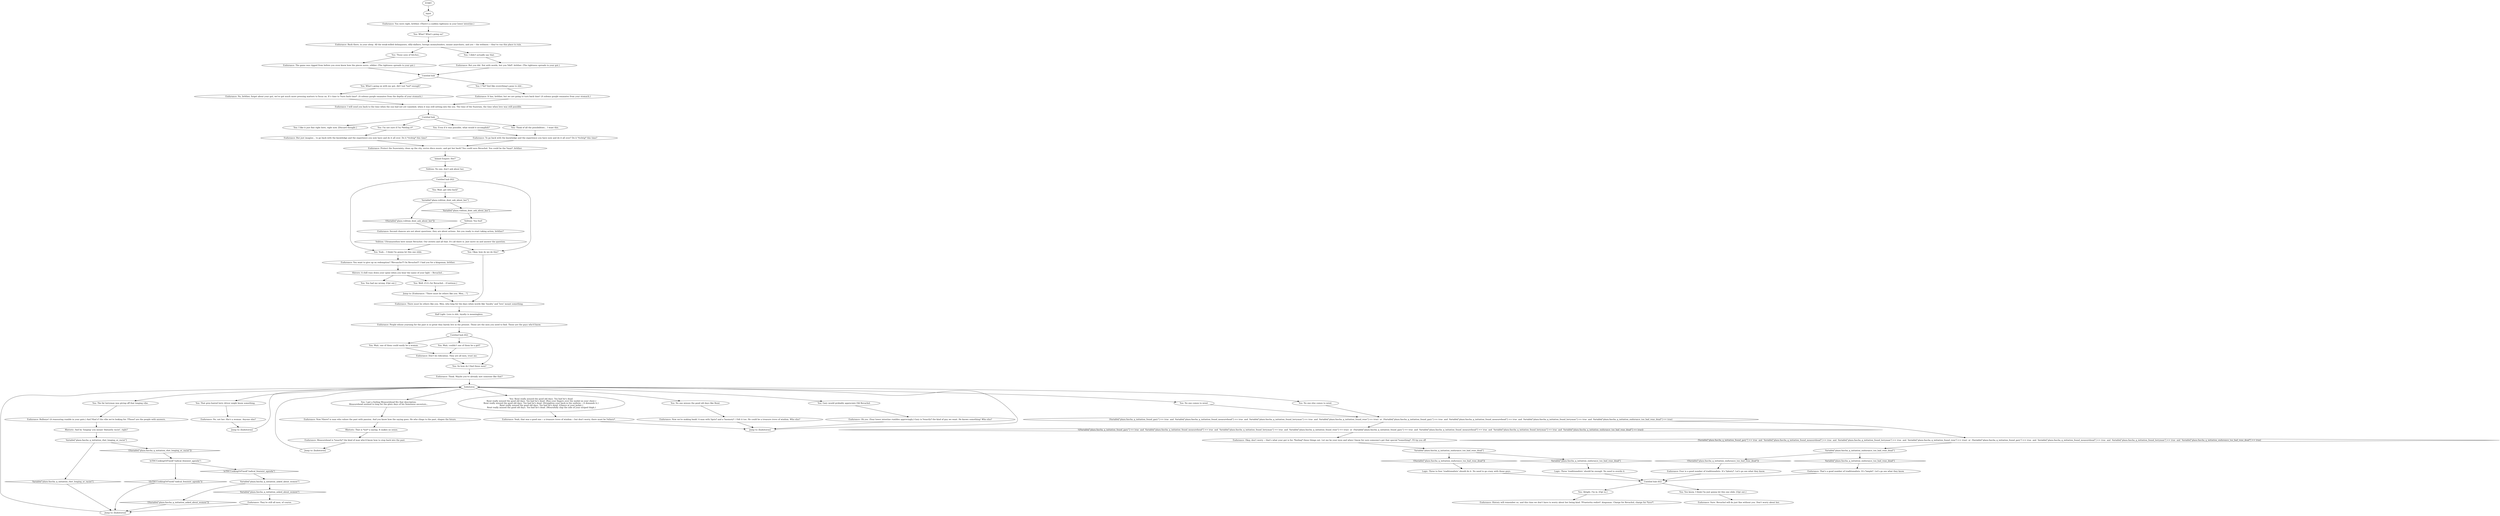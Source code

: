# WHIRLING F2 ORB / Faschist Quest Initiation
# Endurance urges you to find a way to turn back time -- in the name of Revachol, in the name of love.
# ==================================================
digraph G {
	  0 [label="START"];
	  1 [label="input"];
	  2 [label="Endurance: Back there, in your sleep. All the weak-willed delinquents, dilly-dalliers, foreign moneylenders, insane anarchists, and yes -- the wöömen -- they've run this place to ruin."];
	  3 [label="You: I like it just fine right here, right now. [Discard thought.]"];
	  4 [label="Endurance: Protect the Suzerainty, clean up the city, revive disco music, and get her back? You could save Revachol. You could be the *man*, bröther."];
	  5 [label="Untitled hub (02)"];
	  6 [label="Half Light: Love is shit, loyalty is meaningless."];
	  7 [label="You: So how do I find these men?"];
	  8 [label="You: No one comes to mind."];
	  9 [label="Endurance: Yeah, that was a good one -- a treasure trove of wisdom -- but don't worry, there must be *others*."];
	  10 [label="Logic: Three 'traditionalists' should be enough. No need to overdo it."];
	  11 [label="Jump to: [Endurance: \"There must be others like you. Men,...\"]"];
	  12 [label="Endurance: No, not her. She's a woman. Anyone else?"];
	  13 [label="Jump to: [hubotoron]"];
	  14 [label="Endurance: But just imagine... to go back with the knowledge and the experience you now have and do it all over. Do it *richtig* this time?"];
	  15 [label="Untitled hub (02)"];
	  16 [label="You: You know, I think I'm just gonna let this one slide. [Opt out.]"];
	  17 [label="Jump to: [hubotoron]"];
	  18 [label="You: I *do* feel like everything's gone to shit..."];
	  19 [label="Variable[\"plaza.fascha_q_initiation_endurance_too_bad_rene_dead\"]"];
	  20 [label="Variable[\"plaza.fascha_q_initiation_endurance_too_bad_rene_dead\"]", shape=diamond];
	  21 [label="!(Variable[\"plaza.fascha_q_initiation_endurance_too_bad_rene_dead\"])", shape=diamond];
	  22 [label="You: Those sons of bitches..."];
	  23 [label="Endurance: The game was rigged from before you even knew how the pieces move, söldier. (The tightness spreads to your gut.)"];
	  24 [label="Inland Empire: Her?"];
	  25 [label="You: Okay, how do we do this?"];
	  26 [label="Endurance: You want to give up on redemption? *Revanche?* On Revachol?! I had you for a kingsman, bröther."];
	  27 [label="Endurance: Now *there* is man who values the past with passion. And you know how the saying goes: He who clings to the past, shapes the future."];
	  28 [label="Endurance: That's a good number of traditionalists. It's *ample*. Let's go see what they know."];
	  29 [label="Variable[\"plaza.fascha_q_initiation_rhet_longing_or_racist\"]"];
	  30 [label="Variable[\"plaza.fascha_q_initiation_rhet_longing_or_racist\"]", shape=diamond];
	  31 [label="!(Variable[\"plaza.fascha_q_initiation_rhet_longing_or_racist\"])", shape=diamond];
	  32 [label="IsTHCCookingOrFixed(\"radical_feminist_agenda\")"];
	  33 [label="IsTHCCookingOrFixed(\"radical_feminist_agenda\")", shape=diamond];
	  34 [label="!(IsTHCCookingOrFixed(\"radical_feminist_agenda\"))", shape=diamond];
	  35 [label="Endurance: Don't be ridiculous. They are all men, trust me."];
	  36 [label="Endurance: Now we're making bank! A man with *guts* and a *memory*. I felt it too. He could be a treasure trove of wisdom. Who else?"];
	  37 [label="Endurance: They're still all men, of course."];
	  38 [label="You: What's going on with my gut, did I not *eat* enough?"];
	  39 [label="Endurance: To go back with the knowledge and the experience you have now and do it all over? Do it *richtig* this time?"];
	  40 [label="You: Wait, get who back?"];
	  41 [label="Endurance: There must be others like you. Men, who long for the days when words like 'loyalty' and 'love' meant something."];
	  42 [label="Endurance: Think. Maybe you've already met someone like that?"];
	  43 [label="You: Gary would probably appreciate Old Revachol."];
	  44 [label="Variable[\"plaza.fascha_q_initiation_endurance_too_bad_rene_dead\"]"];
	  45 [label="Variable[\"plaza.fascha_q_initiation_endurance_too_bad_rene_dead\"]", shape=diamond];
	  46 [label="!(Variable[\"plaza.fascha_q_initiation_endurance_too_bad_rene_dead\"])", shape=diamond];
	  47 [label="Endurance: Four is a good number of traditionalists. It's *plenty*. Let's go see what they know."];
	  48 [label="Endurance: No, bröther, forget about your gut, we've got much more pressing matters to focus on. It’s time to *turn back time*. (A solemn gurgle emanates from the depths of your stomach.)"];
	  49 [label="You: Wait, one of them could easily be a woman."];
	  50 [label="You: I got a feeling Measurehead fits that description.\nMeasurehead seemed to long for the glory days of his Semenese ancestors..."];
	  51 [label="Endurance: Okay, don't worry -- that's what your gut is for, *feeling* these things out. Let me be your eyes and when I know for sure someone's got that special *something*, I'll tip you off."];
	  52 [label="You: Yeah... I think I'm gonna let this one slide."];
	  53 [label="Endurance: People whose yearning for the past is so great they barely live in the present. Those are the men you need to find. Those are the guys who'd know."];
	  54 [label="Untitled hub (02)"];
	  55 [label="You: You had me wrong. [Opt out.]"];
	  56 [label="You: No one else comes to mind."];
	  57 [label="Endurance: You were right, bröther. (There's a sudden tightness in your lower intestine.)"];
	  58 [label="You: I'm not sure if I'm *feeling it*."];
	  59 [label="You: What? What's going on?"];
	  60 [label="Untitled hub"];
	  61 [label="Shivers: A chill runs down your spine when you hear the name of your light -- Revachol..."];
	  62 [label="You: That grey-haired lorry driver might know something."];
	  63 [label="(Variable[\"plaza.fascha_q_initiation_found_gary\"] == true  and  Variable[\"plaza.fascha_q_initiation_found_measurehead\"] == true  and  Variable[\"plaza.fascha_q_initiation_found_lorryman\"] == true  and  Variable[\"plaza.fascha_q_initiation_found_rene\"] == true)  or  (Variable[\"plaza.fascha_q_initiation_found_gary\"] == true  and  Variable[\"plaza.fascha_q_initiation_found_measurehead\"] == true  and  Variable[\"plaza.fascha_q_initiation_found_lorryman\"] == true  and  Variable[\"plaza.fascha_q_initiation_endurance_too_bad_rene_dead\"] == true)"];
	  64 [label="(Variable[\"plaza.fascha_q_initiation_found_gary\"] == true  and  Variable[\"plaza.fascha_q_initiation_found_measurehead\"] == true  and  Variable[\"plaza.fascha_q_initiation_found_lorryman\"] == true  and  Variable[\"plaza.fascha_q_initiation_found_rene\"] == true)  or  (Variable[\"plaza.fascha_q_initiation_found_gary\"] == true  and  Variable[\"plaza.fascha_q_initiation_found_measurehead\"] == true  and  Variable[\"plaza.fascha_q_initiation_found_lorryman\"] == true  and  Variable[\"plaza.fascha_q_initiation_endurance_too_bad_rene_dead\"] == true)", shape=diamond];
	  65 [label="!((Variable[\"plaza.fascha_q_initiation_found_gary\"] == true  and  Variable[\"plaza.fascha_q_initiation_found_measurehead\"] == true  and  Variable[\"plaza.fascha_q_initiation_found_lorryman\"] == true  and  Variable[\"plaza.fascha_q_initiation_found_rene\"] == true)  or  (Variable[\"plaza.fascha_q_initiation_found_gary\"] == true  and  Variable[\"plaza.fascha_q_initiation_found_measurehead\"] == true  and  Variable[\"plaza.fascha_q_initiation_found_lorryman\"] == true  and  Variable[\"plaza.fascha_q_initiation_endurance_too_bad_rene_dead\"] == true))", shape=diamond];
	  66 [label="Logic: Three to four 'traditionalists' should do it. No need to go crazy with those guys."];
	  67 [label="Endurance: But you did. Not with words, but you *did*, bröther. (The tightness spreads to your gut.)"];
	  68 [label="Jump to: [hubotoron]"];
	  69 [label="Rhetoric: That is *not* a saying. It makes no sense."];
	  70 [label="You: Even if it was possible, what would it accomplish?"];
	  71 [label="Volition: No one, don't ask about her."];
	  72 [label="Endurance: Second chances are not about questions, they are about actions. Are you ready to start taking action, bröther?"];
	  73 [label="Endurance: Oh yes. (Your lower intestine rumbles approvingly.) Gary is *exactly* the kind of guy we want. He knows something! Who else?"];
	  74 [label="Endurance: Bullseye! (A reassuring rumble in your guts.) And *that's* the vibe we're looking for. *Those* are the people with answers."];
	  75 [label="You: Think of all the possibilities... I want this."];
	  76 [label="Variable[\"plaza.volition_dont_ask_about_her\"]"];
	  77 [label="Variable[\"plaza.volition_dont_ask_about_her\"]", shape=diamond];
	  78 [label="!(Variable[\"plaza.volition_dont_ask_about_her\"])", shape=diamond];
	  79 [label="Untitled hub"];
	  80 [label="Volition: You fool!"];
	  81 [label="Jump to: [hubotoron]"];
	  82 [label="Endurance: I will send you back to the time when the sun had not yet vanished, when it was still setting into the sea. The time of the Suzerain, the time when love was still possible."];
	  83 [label="You: Wait, couldn't one of them be a girl?"];
	  84 [label="hubotoron"];
	  85 [label="Endurance: History will remember us, and this time we don't have to worry about her being kind. *Praeterita redire*, kingsman. Charge for Revachol, charge for *love*!"];
	  86 [label="Rhetoric: And by 'longing' you meant 'blatantly racist', right?"];
	  87 [label="Variable[\"plaza.fascha_q_initiation_asked_about_women\"]"];
	  88 [label="Variable[\"plaza.fascha_q_initiation_asked_about_women\"]", shape=diamond];
	  89 [label="!(Variable[\"plaza.fascha_q_initiation_asked_about_women\"])", shape=diamond];
	  90 [label="Endurance: It has, bröther, but we are going to turn back time! (A solemn gurgle emanates from your stomach.)"];
	  91 [label="You: Well, if it's for Revachol... (Continue.)"];
	  92 [label="You: The fat lorryman was giving off that longing vibe."];
	  93 [label="You: I didn't actually say that."];
	  94 [label="Endurance: Measurehead is *exactly* the kind of man who'd know how to step back into the past."];
	  96 [label="Volition: Ultramarathon here meant Revachol. Our streets and all that. It's all there is. Just move on and answer the question."];
	  97 [label="You: No one misses the good old days like René."];
	  98 [label="You: René really missed the good old days. Too bad he's dead.\nRené really missed the good old days. Too bad he's dead. (Run your fingers over the medal on your chest.)\nRené really missed the good old days. Too bad he's dead. (Straighten your back in the uniform -- it demands it.) \nRené really missed the good old days. Too bad he's dead. (Glance at your jacket.)\nRené really missed the good old days. Too bad he's dead. (Mournfully slap the side of your striped thigh.)"];
	  99 [label="You: Alright, I'm in. [Opt in.]"];
	  100 [label="Endurance: Sure. Revachol will do just fine without you. Don't worry about her."];
	  0 -> 1
	  1 -> 57
	  2 -> 93
	  2 -> 22
	  4 -> 24
	  5 -> 40
	  5 -> 25
	  5 -> 52
	  6 -> 53
	  7 -> 42
	  8 -> 63
	  9 -> 81
	  10 -> 15
	  11 -> 41
	  12 -> 17
	  13 -> 84
	  14 -> 4
	  15 -> 16
	  15 -> 99
	  16 -> 100
	  17 -> 84
	  18 -> 90
	  19 -> 20
	  19 -> 21
	  20 -> 10
	  21 -> 66
	  22 -> 23
	  23 -> 79
	  24 -> 71
	  25 -> 41
	  26 -> 61
	  27 -> 69
	  28 -> 15
	  29 -> 30
	  29 -> 31
	  30 -> 13
	  31 -> 32
	  32 -> 33
	  32 -> 34
	  33 -> 87
	  34 -> 13
	  35 -> 7
	  36 -> 81
	  37 -> 13
	  38 -> 48
	  39 -> 4
	  40 -> 76
	  41 -> 6
	  42 -> 84
	  43 -> 73
	  44 -> 45
	  44 -> 46
	  45 -> 28
	  46 -> 47
	  47 -> 15
	  48 -> 82
	  49 -> 35
	  50 -> 27
	  51 -> 19
	  52 -> 26
	  53 -> 54
	  54 -> 49
	  54 -> 83
	  54 -> 7
	  56 -> 63
	  57 -> 59
	  58 -> 14
	  59 -> 2
	  60 -> 3
	  60 -> 58
	  60 -> 75
	  60 -> 70
	  61 -> 91
	  61 -> 55
	  62 -> 12
	  63 -> 64
	  63 -> 65
	  64 -> 44
	  65 -> 51
	  66 -> 15
	  67 -> 79
	  68 -> 84
	  69 -> 94
	  70 -> 39
	  71 -> 5
	  72 -> 96
	  73 -> 81
	  74 -> 86
	  75 -> 39
	  76 -> 77
	  76 -> 78
	  77 -> 80
	  78 -> 72
	  79 -> 18
	  79 -> 38
	  80 -> 72
	  81 -> 84
	  82 -> 60
	  83 -> 35
	  84 -> 97
	  84 -> 98
	  84 -> 8
	  84 -> 43
	  84 -> 50
	  84 -> 56
	  84 -> 92
	  84 -> 62
	  86 -> 29
	  87 -> 88
	  87 -> 89
	  88 -> 37
	  89 -> 13
	  90 -> 82
	  91 -> 11
	  92 -> 74
	  93 -> 67
	  94 -> 68
	  96 -> 25
	  96 -> 52
	  97 -> 36
	  98 -> 9
	  99 -> 85
}

